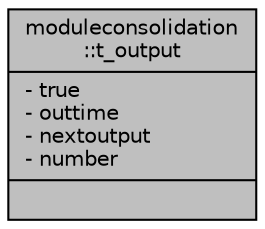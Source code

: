 digraph "moduleconsolidation::t_output"
{
 // LATEX_PDF_SIZE
  edge [fontname="Helvetica",fontsize="10",labelfontname="Helvetica",labelfontsize="10"];
  node [fontname="Helvetica",fontsize="10",shape=record];
  Node1 [label="{moduleconsolidation\l::t_output\n|- true\l- outtime\l- nextoutput\l- number\l|}",height=0.2,width=0.4,color="black", fillcolor="grey75", style="filled", fontcolor="black",tooltip=" "];
}
